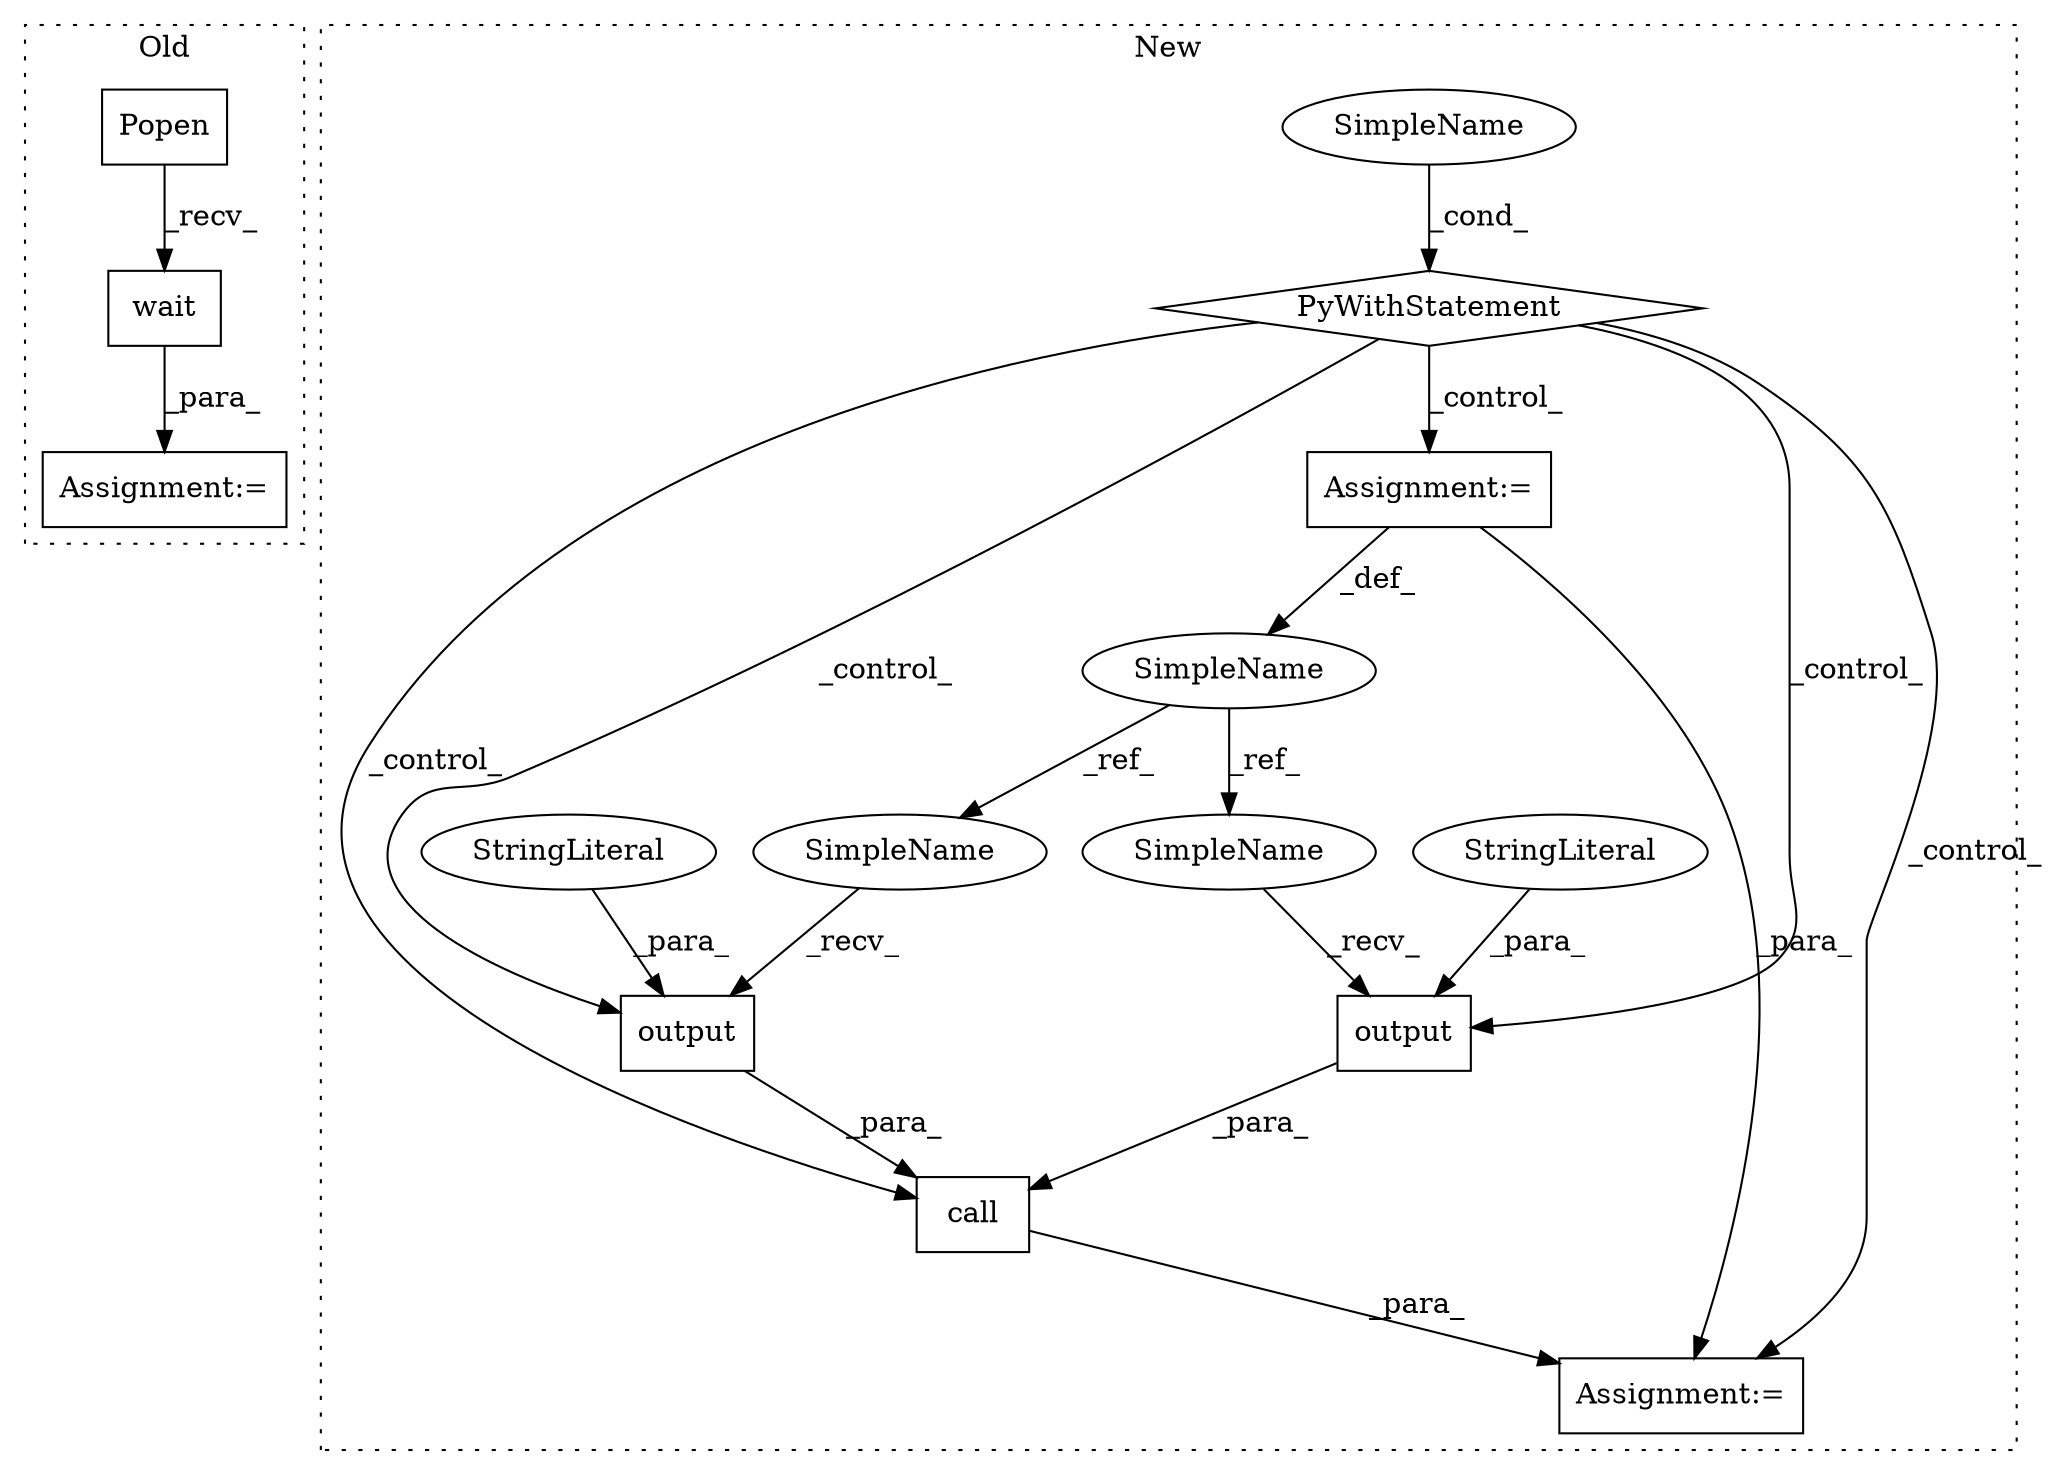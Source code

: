 digraph G {
subgraph cluster0 {
1 [label="Popen" a="32" s="5173,5198" l="6,1" shape="box"];
3 [label="wait" a="32" s="5220" l="6" shape="box"];
13 [label="Assignment:=" a="7" s="5211" l="1" shape="box"];
label = "Old";
style="dotted";
}
subgraph cluster1 {
2 [label="output" a="32" s="5403,5418" l="7,1" shape="box"];
4 [label="SimpleName" a="42" s="" l="" shape="ellipse"];
5 [label="PyWithStatement" a="104" s="5205,5295" l="10,2" shape="diamond"];
6 [label="StringLiteral" a="45" s="5410" l="8" shape="ellipse"];
7 [label="call" a="32" s="5343,5419" l="5,1" shape="box"];
8 [label="output" a="32" s="5377,5392" l="7,1" shape="box"];
9 [label="SimpleName" a="42" s="5309" l="8" shape="ellipse"];
10 [label="StringLiteral" a="45" s="5384" l="8" shape="ellipse"];
11 [label="Assignment:=" a="7" s="5309" l="8" shape="box"];
12 [label="Assignment:=" a="7" s="5331" l="1" shape="box"];
14 [label="SimpleName" a="42" s="5394" l="8" shape="ellipse"];
15 [label="SimpleName" a="42" s="5368" l="8" shape="ellipse"];
label = "New";
style="dotted";
}
1 -> 3 [label="_recv_"];
2 -> 7 [label="_para_"];
3 -> 13 [label="_para_"];
4 -> 5 [label="_cond_"];
5 -> 11 [label="_control_"];
5 -> 7 [label="_control_"];
5 -> 8 [label="_control_"];
5 -> 12 [label="_control_"];
5 -> 2 [label="_control_"];
6 -> 2 [label="_para_"];
7 -> 12 [label="_para_"];
8 -> 7 [label="_para_"];
9 -> 15 [label="_ref_"];
9 -> 14 [label="_ref_"];
10 -> 8 [label="_para_"];
11 -> 9 [label="_def_"];
11 -> 12 [label="_para_"];
14 -> 2 [label="_recv_"];
15 -> 8 [label="_recv_"];
}